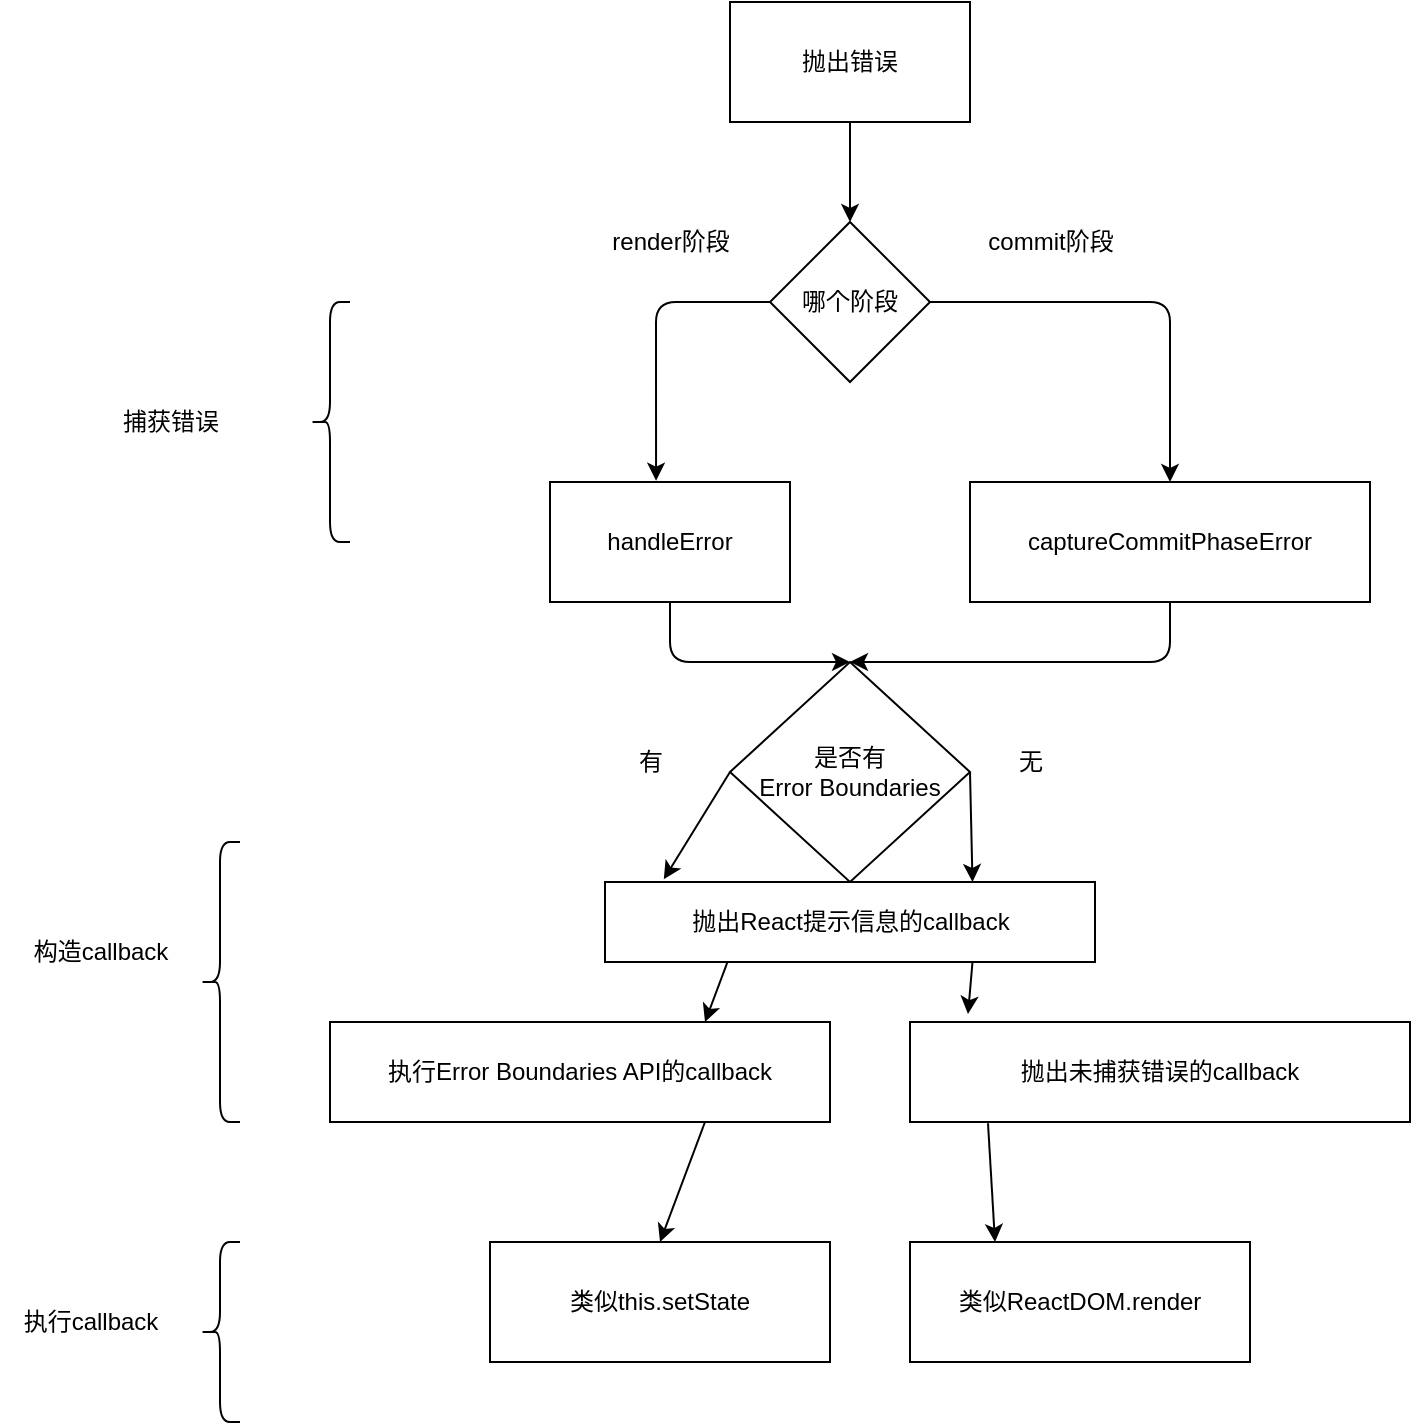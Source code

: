 <mxfile>
    <diagram id="2mXPJXkUyhQm3R5-PUtg" name="Page-1">
        <mxGraphModel dx="1468" dy="589" grid="1" gridSize="10" guides="1" tooltips="1" connect="1" arrows="1" fold="1" page="1" pageScale="1" pageWidth="850" pageHeight="1100" math="0" shadow="0">
            <root>
                <mxCell id="0"/>
                <mxCell id="1" parent="0"/>
                <mxCell id="5" style="edgeStyle=none;html=1;exitX=0.5;exitY=1;exitDx=0;exitDy=0;" edge="1" parent="1" source="2" target="4">
                    <mxGeometry relative="1" as="geometry"/>
                </mxCell>
                <mxCell id="2" value="抛出错误" style="whiteSpace=wrap;html=1;" vertex="1" parent="1">
                    <mxGeometry x="290" y="60" width="120" height="60" as="geometry"/>
                </mxCell>
                <mxCell id="8" style="edgeStyle=none;html=1;exitX=1;exitY=0.5;exitDx=0;exitDy=0;entryX=0.5;entryY=0;entryDx=0;entryDy=0;" edge="1" parent="1" source="4" target="7">
                    <mxGeometry relative="1" as="geometry">
                        <Array as="points">
                            <mxPoint x="510" y="210"/>
                        </Array>
                    </mxGeometry>
                </mxCell>
                <mxCell id="9" style="edgeStyle=none;html=1;exitX=0;exitY=0.5;exitDx=0;exitDy=0;entryX=0.442;entryY=-0.011;entryDx=0;entryDy=0;entryPerimeter=0;" edge="1" parent="1" source="4" target="6">
                    <mxGeometry relative="1" as="geometry">
                        <Array as="points">
                            <mxPoint x="253" y="210"/>
                        </Array>
                    </mxGeometry>
                </mxCell>
                <mxCell id="4" value="哪个阶段" style="rhombus;whiteSpace=wrap;html=1;strokeColor=default;fillColor=none;" vertex="1" parent="1">
                    <mxGeometry x="310" y="170" width="80" height="80" as="geometry"/>
                </mxCell>
                <mxCell id="13" style="edgeStyle=none;html=1;exitX=0.5;exitY=1;exitDx=0;exitDy=0;entryX=0.5;entryY=0;entryDx=0;entryDy=0;" edge="1" parent="1" source="6" target="12">
                    <mxGeometry relative="1" as="geometry">
                        <Array as="points">
                            <mxPoint x="260" y="390"/>
                        </Array>
                    </mxGeometry>
                </mxCell>
                <mxCell id="6" value="handleError" style="whiteSpace=wrap;html=1;strokeColor=default;fillColor=none;" vertex="1" parent="1">
                    <mxGeometry x="200" y="300" width="120" height="60" as="geometry"/>
                </mxCell>
                <mxCell id="14" style="edgeStyle=none;html=1;exitX=0.5;exitY=1;exitDx=0;exitDy=0;" edge="1" parent="1" source="7">
                    <mxGeometry relative="1" as="geometry">
                        <mxPoint x="350" y="390" as="targetPoint"/>
                        <Array as="points">
                            <mxPoint x="510" y="390"/>
                        </Array>
                    </mxGeometry>
                </mxCell>
                <mxCell id="7" value="captureCommitPhaseError" style="whiteSpace=wrap;html=1;strokeColor=default;fillColor=none;" vertex="1" parent="1">
                    <mxGeometry x="410" y="300" width="200" height="60" as="geometry"/>
                </mxCell>
                <mxCell id="10" value="commit阶段" style="text;html=1;align=center;verticalAlign=middle;resizable=0;points=[];autosize=1;strokeColor=none;fillColor=none;" vertex="1" parent="1">
                    <mxGeometry x="405" y="165" width="90" height="30" as="geometry"/>
                </mxCell>
                <mxCell id="11" value="render阶段" style="text;html=1;align=center;verticalAlign=middle;resizable=0;points=[];autosize=1;strokeColor=none;fillColor=none;" vertex="1" parent="1">
                    <mxGeometry x="220" y="165" width="80" height="30" as="geometry"/>
                </mxCell>
                <mxCell id="20" style="edgeStyle=none;html=1;exitX=0;exitY=0.5;exitDx=0;exitDy=0;entryX=0.12;entryY=-0.033;entryDx=0;entryDy=0;entryPerimeter=0;" edge="1" parent="1" source="12" target="15">
                    <mxGeometry relative="1" as="geometry"/>
                </mxCell>
                <mxCell id="23" style="edgeStyle=none;html=1;exitX=1;exitY=0.5;exitDx=0;exitDy=0;entryX=0.75;entryY=0;entryDx=0;entryDy=0;" edge="1" parent="1" source="12" target="15">
                    <mxGeometry relative="1" as="geometry"/>
                </mxCell>
                <mxCell id="12" value="是否有&lt;br&gt;Error Boundaries" style="rhombus;whiteSpace=wrap;html=1;strokeColor=default;fillColor=none;" vertex="1" parent="1">
                    <mxGeometry x="290" y="390" width="120" height="110" as="geometry"/>
                </mxCell>
                <mxCell id="21" style="edgeStyle=none;html=1;exitX=0.25;exitY=1;exitDx=0;exitDy=0;entryX=0.75;entryY=0;entryDx=0;entryDy=0;" edge="1" parent="1" source="15" target="16">
                    <mxGeometry relative="1" as="geometry"/>
                </mxCell>
                <mxCell id="24" style="edgeStyle=none;html=1;exitX=0.75;exitY=1;exitDx=0;exitDy=0;entryX=0.116;entryY=-0.08;entryDx=0;entryDy=0;entryPerimeter=0;" edge="1" parent="1" source="15" target="17">
                    <mxGeometry relative="1" as="geometry"/>
                </mxCell>
                <mxCell id="15" value="抛出React提示信息的callback" style="whiteSpace=wrap;html=1;strokeColor=default;fillColor=none;" vertex="1" parent="1">
                    <mxGeometry x="227.5" y="500" width="245" height="40" as="geometry"/>
                </mxCell>
                <mxCell id="22" style="edgeStyle=none;html=1;exitX=0.75;exitY=1;exitDx=0;exitDy=0;entryX=0.5;entryY=0;entryDx=0;entryDy=0;" edge="1" parent="1" source="16" target="18">
                    <mxGeometry relative="1" as="geometry"/>
                </mxCell>
                <mxCell id="16" value="执行Error Boundaries API的callback" style="whiteSpace=wrap;html=1;strokeColor=default;fillColor=none;" vertex="1" parent="1">
                    <mxGeometry x="90" y="570" width="250" height="50" as="geometry"/>
                </mxCell>
                <mxCell id="25" style="edgeStyle=none;html=1;exitX=0.156;exitY=1.013;exitDx=0;exitDy=0;entryX=0.25;entryY=0;entryDx=0;entryDy=0;exitPerimeter=0;" edge="1" parent="1" source="17" target="19">
                    <mxGeometry relative="1" as="geometry"/>
                </mxCell>
                <mxCell id="17" value="抛出未捕获错误的callback" style="whiteSpace=wrap;html=1;strokeColor=default;fillColor=none;" vertex="1" parent="1">
                    <mxGeometry x="380" y="570" width="250" height="50" as="geometry"/>
                </mxCell>
                <mxCell id="18" value="类似this.setState" style="whiteSpace=wrap;html=1;strokeColor=default;fillColor=none;" vertex="1" parent="1">
                    <mxGeometry x="170" y="680" width="170" height="60" as="geometry"/>
                </mxCell>
                <mxCell id="19" value="类似ReactDOM.render" style="whiteSpace=wrap;html=1;strokeColor=default;fillColor=none;" vertex="1" parent="1">
                    <mxGeometry x="380" y="680" width="170" height="60" as="geometry"/>
                </mxCell>
                <mxCell id="27" value="有" style="text;html=1;align=center;verticalAlign=middle;resizable=0;points=[];autosize=1;strokeColor=none;fillColor=none;" vertex="1" parent="1">
                    <mxGeometry x="230" y="425" width="40" height="30" as="geometry"/>
                </mxCell>
                <mxCell id="28" value="无" style="text;html=1;align=center;verticalAlign=middle;resizable=0;points=[];autosize=1;strokeColor=none;fillColor=none;" vertex="1" parent="1">
                    <mxGeometry x="420" y="425" width="40" height="30" as="geometry"/>
                </mxCell>
                <mxCell id="29" value="" style="shape=curlyBracket;whiteSpace=wrap;html=1;rounded=1;labelPosition=left;verticalLabelPosition=middle;align=right;verticalAlign=middle;strokeColor=default;fillColor=none;" vertex="1" parent="1">
                    <mxGeometry x="80" y="210" width="20" height="120" as="geometry"/>
                </mxCell>
                <mxCell id="30" value="捕获错误" style="text;html=1;align=center;verticalAlign=middle;resizable=0;points=[];autosize=1;strokeColor=none;fillColor=none;" vertex="1" parent="1">
                    <mxGeometry x="-25" y="255" width="70" height="30" as="geometry"/>
                </mxCell>
                <mxCell id="32" value="" style="shape=curlyBracket;whiteSpace=wrap;html=1;rounded=1;labelPosition=left;verticalLabelPosition=middle;align=right;verticalAlign=middle;strokeColor=default;fillColor=none;" vertex="1" parent="1">
                    <mxGeometry x="25" y="480" width="20" height="140" as="geometry"/>
                </mxCell>
                <mxCell id="33" value="" style="shape=curlyBracket;whiteSpace=wrap;html=1;rounded=1;labelPosition=left;verticalLabelPosition=middle;align=right;verticalAlign=middle;strokeColor=default;fillColor=none;" vertex="1" parent="1">
                    <mxGeometry x="25" y="680" width="20" height="90" as="geometry"/>
                </mxCell>
                <mxCell id="34" value="构造callback" style="text;html=1;align=center;verticalAlign=middle;resizable=0;points=[];autosize=1;strokeColor=none;fillColor=none;" vertex="1" parent="1">
                    <mxGeometry x="-70" y="520" width="90" height="30" as="geometry"/>
                </mxCell>
                <mxCell id="35" value="执行callback" style="text;html=1;align=center;verticalAlign=middle;resizable=0;points=[];autosize=1;strokeColor=none;fillColor=none;" vertex="1" parent="1">
                    <mxGeometry x="-75" y="705" width="90" height="30" as="geometry"/>
                </mxCell>
            </root>
        </mxGraphModel>
    </diagram>
</mxfile>